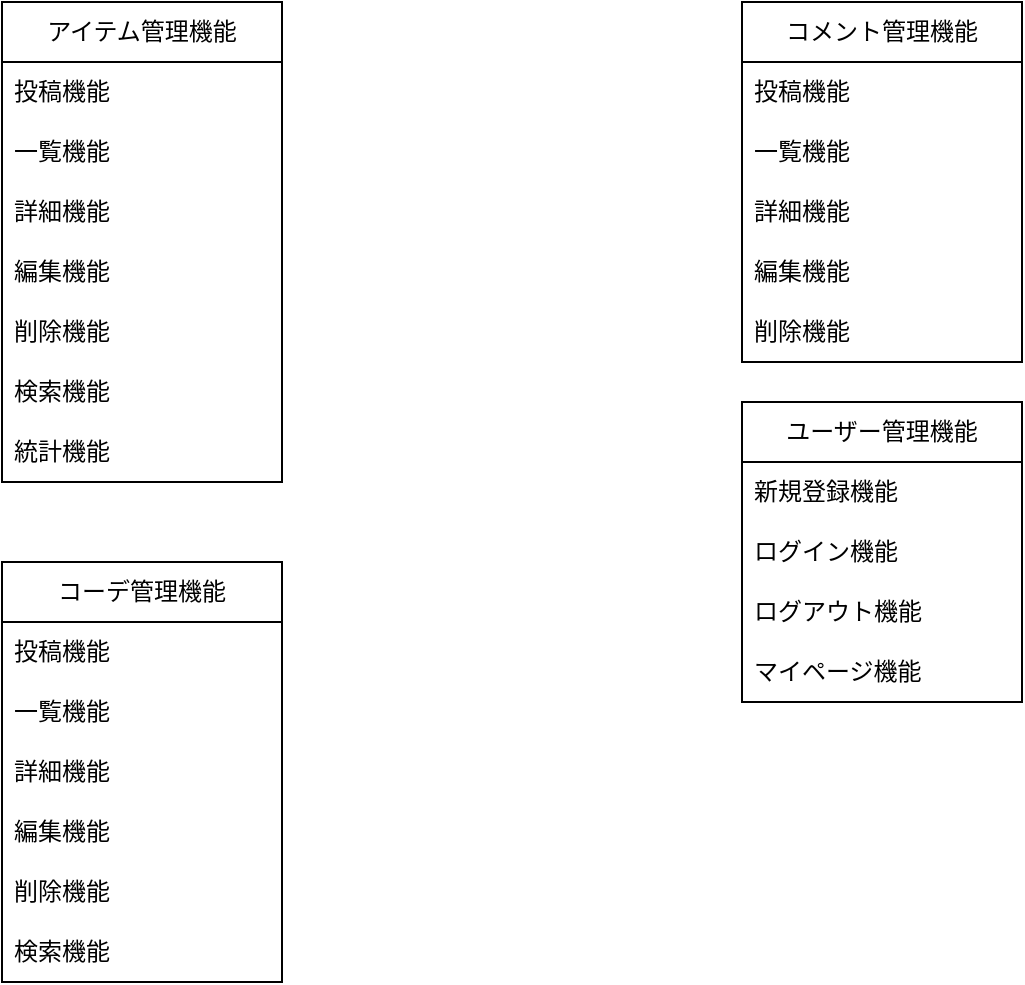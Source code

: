 <mxfile version="20.8.19" type="device"><diagram name="ページ1" id="D7rsF39DmLmYNtawuGB_"><mxGraphModel dx="850" dy="715" grid="1" gridSize="10" guides="1" tooltips="1" connect="1" arrows="1" fold="1" page="1" pageScale="1" pageWidth="827" pageHeight="1169" math="0" shadow="0"><root><mxCell id="0"/><mxCell id="1" parent="0"/><mxCell id="u5ZGRNuNaYvLTLvnQfVy-6" value="アイテム管理機能" style="swimlane;fontStyle=0;childLayout=stackLayout;horizontal=1;startSize=30;horizontalStack=0;resizeParent=1;resizeParentMax=0;resizeLast=0;collapsible=1;marginBottom=0;whiteSpace=wrap;html=1;" vertex="1" parent="1"><mxGeometry x="30" y="40" width="140" height="240" as="geometry"/></mxCell><mxCell id="u5ZGRNuNaYvLTLvnQfVy-7" value="投稿機能" style="text;strokeColor=none;fillColor=none;align=left;verticalAlign=middle;spacingLeft=4;spacingRight=4;overflow=hidden;points=[[0,0.5],[1,0.5]];portConstraint=eastwest;rotatable=0;whiteSpace=wrap;html=1;" vertex="1" parent="u5ZGRNuNaYvLTLvnQfVy-6"><mxGeometry y="30" width="140" height="30" as="geometry"/></mxCell><mxCell id="u5ZGRNuNaYvLTLvnQfVy-8" value="一覧機能&lt;span style=&quot;white-space: pre;&quot;&gt;&#9;&lt;/span&gt;" style="text;strokeColor=none;fillColor=none;align=left;verticalAlign=middle;spacingLeft=4;spacingRight=4;overflow=hidden;points=[[0,0.5],[1,0.5]];portConstraint=eastwest;rotatable=0;whiteSpace=wrap;html=1;" vertex="1" parent="u5ZGRNuNaYvLTLvnQfVy-6"><mxGeometry y="60" width="140" height="30" as="geometry"/></mxCell><mxCell id="u5ZGRNuNaYvLTLvnQfVy-9" value="詳細機能" style="text;strokeColor=none;fillColor=none;align=left;verticalAlign=middle;spacingLeft=4;spacingRight=4;overflow=hidden;points=[[0,0.5],[1,0.5]];portConstraint=eastwest;rotatable=0;whiteSpace=wrap;html=1;" vertex="1" parent="u5ZGRNuNaYvLTLvnQfVy-6"><mxGeometry y="90" width="140" height="30" as="geometry"/></mxCell><mxCell id="u5ZGRNuNaYvLTLvnQfVy-13" value="編集機能" style="text;strokeColor=none;fillColor=none;align=left;verticalAlign=middle;spacingLeft=4;spacingRight=4;overflow=hidden;points=[[0,0.5],[1,0.5]];portConstraint=eastwest;rotatable=0;whiteSpace=wrap;html=1;" vertex="1" parent="u5ZGRNuNaYvLTLvnQfVy-6"><mxGeometry y="120" width="140" height="30" as="geometry"/></mxCell><mxCell id="u5ZGRNuNaYvLTLvnQfVy-41" value="削除機能" style="text;strokeColor=none;fillColor=none;align=left;verticalAlign=middle;spacingLeft=4;spacingRight=4;overflow=hidden;points=[[0,0.5],[1,0.5]];portConstraint=eastwest;rotatable=0;whiteSpace=wrap;html=1;" vertex="1" parent="u5ZGRNuNaYvLTLvnQfVy-6"><mxGeometry y="150" width="140" height="30" as="geometry"/></mxCell><mxCell id="u5ZGRNuNaYvLTLvnQfVy-42" value="検索機能" style="text;strokeColor=none;fillColor=none;align=left;verticalAlign=middle;spacingLeft=4;spacingRight=4;overflow=hidden;points=[[0,0.5],[1,0.5]];portConstraint=eastwest;rotatable=0;whiteSpace=wrap;html=1;" vertex="1" parent="u5ZGRNuNaYvLTLvnQfVy-6"><mxGeometry y="180" width="140" height="30" as="geometry"/></mxCell><mxCell id="u5ZGRNuNaYvLTLvnQfVy-12" value="統計機能" style="text;strokeColor=none;fillColor=none;align=left;verticalAlign=middle;spacingLeft=4;spacingRight=4;overflow=hidden;points=[[0,0.5],[1,0.5]];portConstraint=eastwest;rotatable=0;whiteSpace=wrap;html=1;" vertex="1" parent="u5ZGRNuNaYvLTLvnQfVy-6"><mxGeometry y="210" width="140" height="30" as="geometry"/></mxCell><mxCell id="u5ZGRNuNaYvLTLvnQfVy-18" value="ユーザー管理機能" style="swimlane;fontStyle=0;childLayout=stackLayout;horizontal=1;startSize=30;horizontalStack=0;resizeParent=1;resizeParentMax=0;resizeLast=0;collapsible=1;marginBottom=0;whiteSpace=wrap;html=1;" vertex="1" parent="1"><mxGeometry x="400" y="240" width="140" height="150" as="geometry"/></mxCell><mxCell id="u5ZGRNuNaYvLTLvnQfVy-19" value="新規登録機能" style="text;strokeColor=none;fillColor=none;align=left;verticalAlign=middle;spacingLeft=4;spacingRight=4;overflow=hidden;points=[[0,0.5],[1,0.5]];portConstraint=eastwest;rotatable=0;whiteSpace=wrap;html=1;" vertex="1" parent="u5ZGRNuNaYvLTLvnQfVy-18"><mxGeometry y="30" width="140" height="30" as="geometry"/></mxCell><mxCell id="u5ZGRNuNaYvLTLvnQfVy-20" value="ログイン機能" style="text;strokeColor=none;fillColor=none;align=left;verticalAlign=middle;spacingLeft=4;spacingRight=4;overflow=hidden;points=[[0,0.5],[1,0.5]];portConstraint=eastwest;rotatable=0;whiteSpace=wrap;html=1;" vertex="1" parent="u5ZGRNuNaYvLTLvnQfVy-18"><mxGeometry y="60" width="140" height="30" as="geometry"/></mxCell><mxCell id="u5ZGRNuNaYvLTLvnQfVy-21" value="ログアウト機能" style="text;strokeColor=none;fillColor=none;align=left;verticalAlign=middle;spacingLeft=4;spacingRight=4;overflow=hidden;points=[[0,0.5],[1,0.5]];portConstraint=eastwest;rotatable=0;whiteSpace=wrap;html=1;" vertex="1" parent="u5ZGRNuNaYvLTLvnQfVy-18"><mxGeometry y="90" width="140" height="30" as="geometry"/></mxCell><mxCell id="u5ZGRNuNaYvLTLvnQfVy-22" value="マイページ機能" style="text;strokeColor=none;fillColor=none;align=left;verticalAlign=middle;spacingLeft=4;spacingRight=4;overflow=hidden;points=[[0,0.5],[1,0.5]];portConstraint=eastwest;rotatable=0;whiteSpace=wrap;html=1;" vertex="1" parent="u5ZGRNuNaYvLTLvnQfVy-18"><mxGeometry y="120" width="140" height="30" as="geometry"/></mxCell><mxCell id="u5ZGRNuNaYvLTLvnQfVy-29" value="コメント管理機能" style="swimlane;fontStyle=0;childLayout=stackLayout;horizontal=1;startSize=30;horizontalStack=0;resizeParent=1;resizeParentMax=0;resizeLast=0;collapsible=1;marginBottom=0;whiteSpace=wrap;html=1;" vertex="1" parent="1"><mxGeometry x="400" y="40" width="140" height="180" as="geometry"/></mxCell><mxCell id="u5ZGRNuNaYvLTLvnQfVy-30" value="投稿機能" style="text;strokeColor=none;fillColor=none;align=left;verticalAlign=middle;spacingLeft=4;spacingRight=4;overflow=hidden;points=[[0,0.5],[1,0.5]];portConstraint=eastwest;rotatable=0;whiteSpace=wrap;html=1;" vertex="1" parent="u5ZGRNuNaYvLTLvnQfVy-29"><mxGeometry y="30" width="140" height="30" as="geometry"/></mxCell><mxCell id="u5ZGRNuNaYvLTLvnQfVy-31" value="一覧機能&lt;span style=&quot;white-space: pre;&quot;&gt;&#9;&lt;/span&gt;" style="text;strokeColor=none;fillColor=none;align=left;verticalAlign=middle;spacingLeft=4;spacingRight=4;overflow=hidden;points=[[0,0.5],[1,0.5]];portConstraint=eastwest;rotatable=0;whiteSpace=wrap;html=1;" vertex="1" parent="u5ZGRNuNaYvLTLvnQfVy-29"><mxGeometry y="60" width="140" height="30" as="geometry"/></mxCell><mxCell id="u5ZGRNuNaYvLTLvnQfVy-32" value="詳細機能" style="text;strokeColor=none;fillColor=none;align=left;verticalAlign=middle;spacingLeft=4;spacingRight=4;overflow=hidden;points=[[0,0.5],[1,0.5]];portConstraint=eastwest;rotatable=0;whiteSpace=wrap;html=1;" vertex="1" parent="u5ZGRNuNaYvLTLvnQfVy-29"><mxGeometry y="90" width="140" height="30" as="geometry"/></mxCell><mxCell id="u5ZGRNuNaYvLTLvnQfVy-33" value="編集機能" style="text;strokeColor=none;fillColor=none;align=left;verticalAlign=middle;spacingLeft=4;spacingRight=4;overflow=hidden;points=[[0,0.5],[1,0.5]];portConstraint=eastwest;rotatable=0;whiteSpace=wrap;html=1;" vertex="1" parent="u5ZGRNuNaYvLTLvnQfVy-29"><mxGeometry y="120" width="140" height="30" as="geometry"/></mxCell><mxCell id="u5ZGRNuNaYvLTLvnQfVy-34" value="削除機能" style="text;strokeColor=none;fillColor=none;align=left;verticalAlign=middle;spacingLeft=4;spacingRight=4;overflow=hidden;points=[[0,0.5],[1,0.5]];portConstraint=eastwest;rotatable=0;whiteSpace=wrap;html=1;" vertex="1" parent="u5ZGRNuNaYvLTLvnQfVy-29"><mxGeometry y="150" width="140" height="30" as="geometry"/></mxCell><mxCell id="u5ZGRNuNaYvLTLvnQfVy-35" value="コーデ管理機能" style="swimlane;fontStyle=0;childLayout=stackLayout;horizontal=1;startSize=30;horizontalStack=0;resizeParent=1;resizeParentMax=0;resizeLast=0;collapsible=1;marginBottom=0;whiteSpace=wrap;html=1;" vertex="1" parent="1"><mxGeometry x="30" y="320" width="140" height="210" as="geometry"/></mxCell><mxCell id="u5ZGRNuNaYvLTLvnQfVy-36" value="投稿機能" style="text;strokeColor=none;fillColor=none;align=left;verticalAlign=middle;spacingLeft=4;spacingRight=4;overflow=hidden;points=[[0,0.5],[1,0.5]];portConstraint=eastwest;rotatable=0;whiteSpace=wrap;html=1;" vertex="1" parent="u5ZGRNuNaYvLTLvnQfVy-35"><mxGeometry y="30" width="140" height="30" as="geometry"/></mxCell><mxCell id="u5ZGRNuNaYvLTLvnQfVy-37" value="一覧機能&lt;span style=&quot;white-space: pre;&quot;&gt;&#9;&lt;/span&gt;" style="text;strokeColor=none;fillColor=none;align=left;verticalAlign=middle;spacingLeft=4;spacingRight=4;overflow=hidden;points=[[0,0.5],[1,0.5]];portConstraint=eastwest;rotatable=0;whiteSpace=wrap;html=1;" vertex="1" parent="u5ZGRNuNaYvLTLvnQfVy-35"><mxGeometry y="60" width="140" height="30" as="geometry"/></mxCell><mxCell id="u5ZGRNuNaYvLTLvnQfVy-38" value="詳細機能" style="text;strokeColor=none;fillColor=none;align=left;verticalAlign=middle;spacingLeft=4;spacingRight=4;overflow=hidden;points=[[0,0.5],[1,0.5]];portConstraint=eastwest;rotatable=0;whiteSpace=wrap;html=1;" vertex="1" parent="u5ZGRNuNaYvLTLvnQfVy-35"><mxGeometry y="90" width="140" height="30" as="geometry"/></mxCell><mxCell id="u5ZGRNuNaYvLTLvnQfVy-39" value="編集機能" style="text;strokeColor=none;fillColor=none;align=left;verticalAlign=middle;spacingLeft=4;spacingRight=4;overflow=hidden;points=[[0,0.5],[1,0.5]];portConstraint=eastwest;rotatable=0;whiteSpace=wrap;html=1;" vertex="1" parent="u5ZGRNuNaYvLTLvnQfVy-35"><mxGeometry y="120" width="140" height="30" as="geometry"/></mxCell><mxCell id="u5ZGRNuNaYvLTLvnQfVy-40" value="削除機能" style="text;strokeColor=none;fillColor=none;align=left;verticalAlign=middle;spacingLeft=4;spacingRight=4;overflow=hidden;points=[[0,0.5],[1,0.5]];portConstraint=eastwest;rotatable=0;whiteSpace=wrap;html=1;" vertex="1" parent="u5ZGRNuNaYvLTLvnQfVy-35"><mxGeometry y="150" width="140" height="30" as="geometry"/></mxCell><mxCell id="u5ZGRNuNaYvLTLvnQfVy-43" value="検索機能" style="text;strokeColor=none;fillColor=none;align=left;verticalAlign=middle;spacingLeft=4;spacingRight=4;overflow=hidden;points=[[0,0.5],[1,0.5]];portConstraint=eastwest;rotatable=0;whiteSpace=wrap;html=1;" vertex="1" parent="u5ZGRNuNaYvLTLvnQfVy-35"><mxGeometry y="180" width="140" height="30" as="geometry"/></mxCell></root></mxGraphModel></diagram></mxfile>